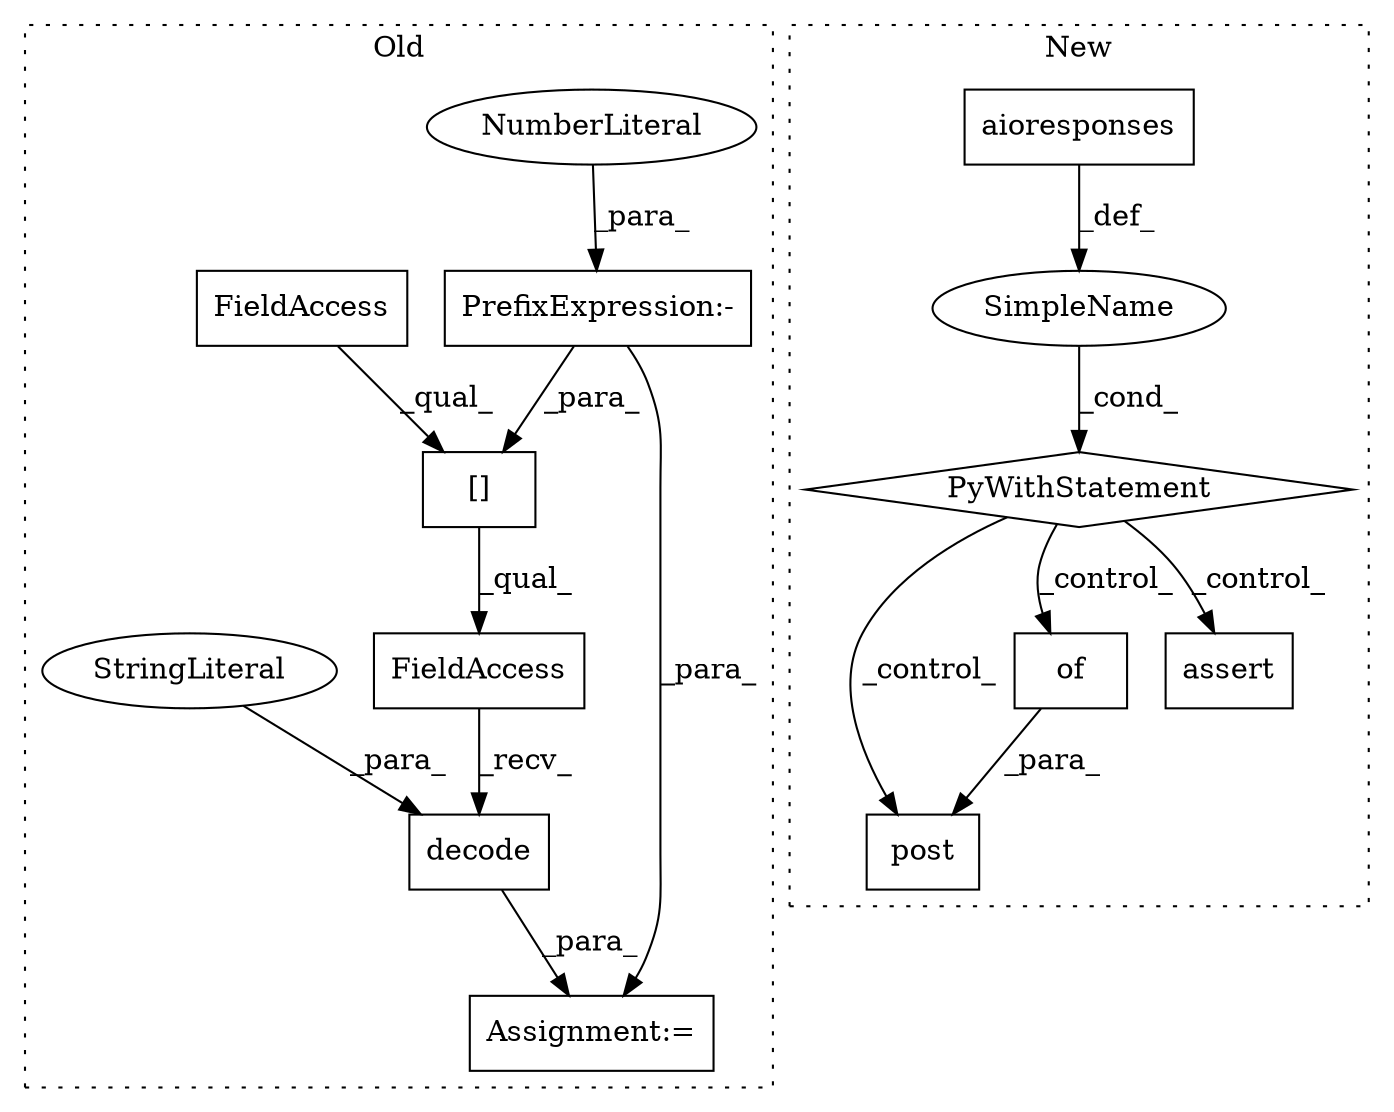 digraph G {
subgraph cluster0 {
1 [label="[]" a="2" s="4219,4247" l="26,1" shape="box"];
3 [label="FieldAccess" a="22" s="4219" l="25" shape="box"];
8 [label="PrefixExpression:-" a="38" s="4245" l="1" shape="box"];
10 [label="NumberLiteral" a="34" s="4246" l="1" shape="ellipse"];
11 [label="decode" a="32" s="4254,4268" l="7,1" shape="box"];
12 [label="FieldAccess" a="22" s="4219" l="34" shape="box"];
13 [label="Assignment:=" a="7" s="4218" l="1" shape="box"];
14 [label="StringLiteral" a="45" s="4261" l="7" shape="ellipse"];
label = "Old";
style="dotted";
}
subgraph cluster1 {
2 [label="post" a="32" s="4091,4187" l="5,1" shape="box"];
4 [label="of" a="32" s="4139,4186" l="3,1" shape="box"];
5 [label="aioresponses" a="32" s="4042" l="14" shape="box"];
6 [label="PyWithStatement" a="104" s="4032,4056" l="10,2" shape="diamond"];
7 [label="SimpleName" a="42" s="" l="" shape="ellipse"];
9 [label="assert" a="6" s="4378" l="7" shape="box"];
label = "New";
style="dotted";
}
1 -> 12 [label="_qual_"];
3 -> 1 [label="_qual_"];
4 -> 2 [label="_para_"];
5 -> 7 [label="_def_"];
6 -> 2 [label="_control_"];
6 -> 9 [label="_control_"];
6 -> 4 [label="_control_"];
7 -> 6 [label="_cond_"];
8 -> 13 [label="_para_"];
8 -> 1 [label="_para_"];
10 -> 8 [label="_para_"];
11 -> 13 [label="_para_"];
12 -> 11 [label="_recv_"];
14 -> 11 [label="_para_"];
}
